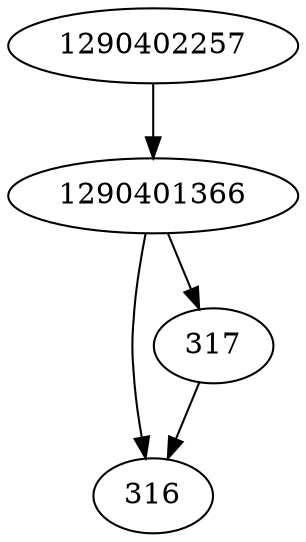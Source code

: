 strict digraph  {
1290402257;
316;
317;
1290401366;
1290402257 -> 1290401366;
317 -> 316;
1290401366 -> 316;
1290401366 -> 317;
}

